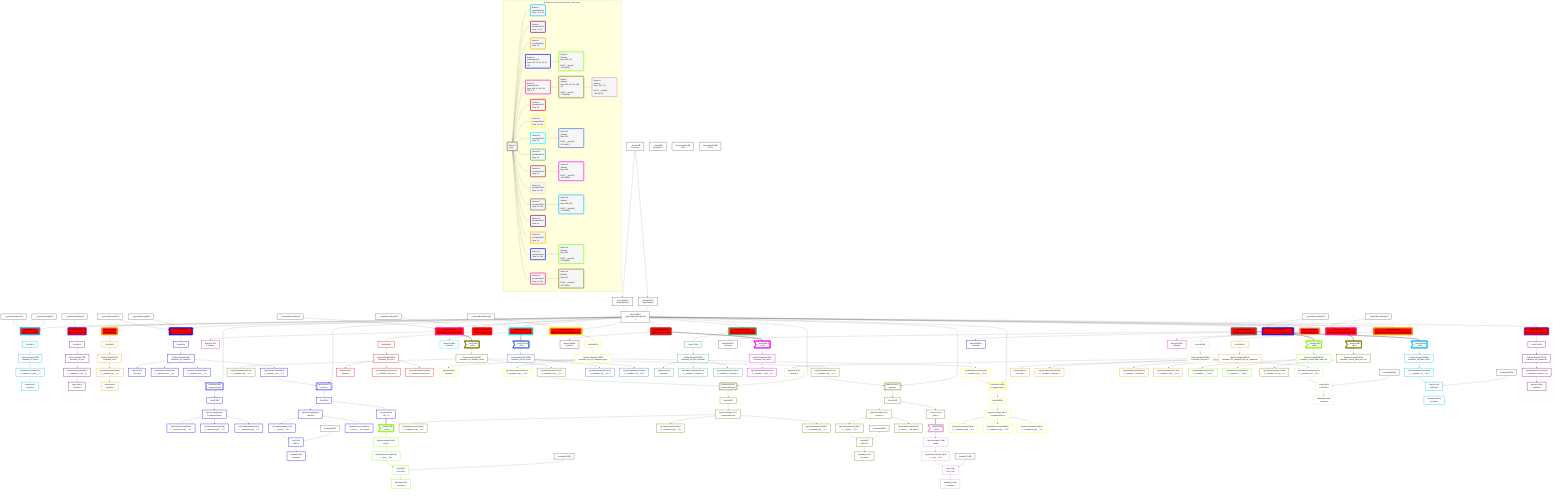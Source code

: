 graph TD
    classDef path fill:#eee,stroke:#000,color:#000
    classDef plan fill:#fff,stroke-width:3px,color:#000
    classDef itemplan fill:#fff,stroke-width:6px,color:#000
    classDef sideeffectplan fill:#f00,stroke-width:6px,color:#000
    classDef bucket fill:#f6f6f6,color:#000,stroke-width:6px,text-align:left


    %% define steps
    __Value3["__Value[3∈0]<br />ᐸcontextᐳ"]:::plan
    __Value5["__Value[5∈0]<br />ᐸrootValueᐳ"]:::plan
    __InputStaticLeaf9["__InputStaticLeaf[9∈0]"]:::plan
    __InputStaticLeaf10["__InputStaticLeaf[10∈0]"]:::plan
    Access12["Access[12∈0]<br />ᐸ3.pgSettingsᐳ"]:::plan
    Access13["Access[13∈0]<br />ᐸ3.withPgClientᐳ"]:::plan
    Object14["Object[14∈0]<br />ᐸ{pgSettings,withPgClient}ᐳ"]:::plan
    PgSelect11[["PgSelect[11∈1]<br />ᐸmutation_in_inoutᐳ"]]:::sideeffectplan
    First15["First[15∈1]"]:::plan
    PgSelectSingle16["PgSelectSingle[16∈1]<br />ᐸmutation_in_inoutᐳ"]:::plan
    PgClassExpression17["PgClassExpression[17∈1]<br />ᐸ__mutation_in_inout__.vᐳ"]:::plan
    Object18["Object[18∈1]<br />ᐸ{result}ᐳ"]:::plan
    __InputStaticLeaf21["__InputStaticLeaf[21∈0]"]:::plan
    PgSelect22[["PgSelect[22∈2]<br />ᐸmutation_in_outᐳ"]]:::sideeffectplan
    First26["First[26∈2]"]:::plan
    PgSelectSingle27["PgSelectSingle[27∈2]<br />ᐸmutation_in_outᐳ"]:::plan
    PgClassExpression28["PgClassExpression[28∈2]<br />ᐸ__mutation_in_out__.vᐳ"]:::plan
    Object29["Object[29∈2]<br />ᐸ{result}ᐳ"]:::plan
    PgSelect32[["PgSelect[32∈3]<br />ᐸmutation_outᐳ"]]:::sideeffectplan
    First36["First[36∈3]"]:::plan
    PgSelectSingle37["PgSelectSingle[37∈3]<br />ᐸmutation_outᐳ"]:::plan
    PgClassExpression38["PgClassExpression[38∈3]<br />ᐸ__mutation_out__.vᐳ"]:::plan
    Object39["Object[39∈3]<br />ᐸ{result}ᐳ"]:::plan
    __InputStaticLeaf42["__InputStaticLeaf[42∈0]"]:::plan
    __InputStaticLeaf43["__InputStaticLeaf[43∈0]"]:::plan
    PgSelect44[["PgSelect[44∈4]<br />ᐸmutation_out_complexᐳ"]]:::sideeffectplan
    First48["First[48∈4]"]:::plan
    PgSelectSingle49["PgSelectSingle[49∈4]<br />ᐸmutation_out_complexᐳ"]:::plan
    Object50["Object[50∈4]<br />ᐸ{result}ᐳ"]:::plan
    PgClassExpression51["PgClassExpression[51∈4]<br />ᐸ__mutation...plex__.”x”ᐳ"]:::plan
    PgClassExpression52["PgClassExpression[52∈4]<br />ᐸ__mutation...plex__.”y”ᐳ"]:::plan
    PgSelect53[["PgSelect[53∈4]<br />ᐸcompoundTypeᐳ"]]:::plan
    First57["First[57∈4]"]:::plan
    PgSelectSingle58["PgSelectSingle[58∈4]<br />ᐸcompoundTypeᐳ"]:::plan
    PgClassExpression59["PgClassExpression[59∈4]<br />ᐸ__compound_type__.”a”ᐳ"]:::plan
    PgClassExpression60["PgClassExpression[60∈4]<br />ᐸ__compound_type__.”b”ᐳ"]:::plan
    PgClassExpression61["PgClassExpression[61∈4]<br />ᐸ__compound_type__.”c”ᐳ"]:::plan
    PgClassExpression62["PgClassExpression[62∈4]<br />ᐸ__mutation...plex__.”z”ᐳ"]:::plan
    PgSelect63[["PgSelect[63∈4]<br />ᐸpersonᐳ"]]:::plan
    First67["First[67∈4]"]:::plan
    PgSelectSingle68["PgSelectSingle[68∈4]<br />ᐸpersonᐳ"]:::plan
    Constant69["Constant[69∈0]"]:::plan
    PgClassExpression70["PgClassExpression[70∈4]<br />ᐸ__person__.”id”ᐳ"]:::plan
    List71["List[71∈4]<br />ᐸ69,70ᐳ"]:::plan
    Lambda72["Lambda[72∈4]<br />ᐸencodeᐳ"]:::plan
    PgClassExpression74["PgClassExpression[74∈4]<br />ᐸ__person__...full_name”ᐳ"]:::plan
    Connection100["Connection[100∈0]<br />ᐸ96ᐳ"]:::plan
    Access315["Access[315∈4]<br />ᐸ67.1ᐳ"]:::plan
    __Item102>"__Item[102∈5]<br />ᐸ315ᐳ"]:::itemplan
    PgSelectSingle103["PgSelectSingle[103∈5]<br />ᐸpostᐳ"]:::plan
    Constant104["Constant[104∈0]"]:::plan
    PgClassExpression105["PgClassExpression[105∈5]<br />ᐸ__post__.”id”ᐳ"]:::plan
    List106["List[106∈5]<br />ᐸ104,105ᐳ"]:::plan
    Lambda107["Lambda[107∈5]<br />ᐸencodeᐳ"]:::plan
    __InputStaticLeaf111["__InputStaticLeaf[111∈0]"]:::plan
    __InputStaticLeaf112["__InputStaticLeaf[112∈0]"]:::plan
    PgSelect113[["PgSelect[113∈6]<br />ᐸmutation_out_complex_setofᐳ"]]:::sideeffectplan
    Object117["Object[117∈6]<br />ᐸ{result}ᐳ"]:::plan
    __Item118>"__Item[118∈7]<br />ᐸ113ᐳ"]:::itemplan
    PgSelectSingle119["PgSelectSingle[119∈7]<br />ᐸmutation_out_complex_setofᐳ"]:::plan
    PgClassExpression120["PgClassExpression[120∈7]<br />ᐸ__mutation...etof__.”x”ᐳ"]:::plan
    PgClassExpression121["PgClassExpression[121∈7]<br />ᐸ__mutation...etof__.”y”ᐳ"]:::plan
    PgSelect122[["PgSelect[122∈7]<br />ᐸcompoundTypeᐳ"]]:::plan
    First126["First[126∈7]"]:::plan
    PgSelectSingle127["PgSelectSingle[127∈7]<br />ᐸcompoundTypeᐳ"]:::plan
    PgClassExpression128["PgClassExpression[128∈7]<br />ᐸ__compound_type__.”a”ᐳ"]:::plan
    PgClassExpression129["PgClassExpression[129∈7]<br />ᐸ__compound_type__.”b”ᐳ"]:::plan
    PgClassExpression130["PgClassExpression[130∈7]<br />ᐸ__compound_type__.”c”ᐳ"]:::plan
    PgClassExpression131["PgClassExpression[131∈7]<br />ᐸ__mutation...etof__.”z”ᐳ"]:::plan
    PgSelect132[["PgSelect[132∈7]<br />ᐸpersonᐳ"]]:::plan
    First136["First[136∈7]"]:::plan
    PgSelectSingle137["PgSelectSingle[137∈7]<br />ᐸpersonᐳ"]:::plan
    Constant138["Constant[138∈0]"]:::plan
    PgClassExpression139["PgClassExpression[139∈7]<br />ᐸ__person__.”id”ᐳ"]:::plan
    List140["List[140∈7]<br />ᐸ138,139ᐳ"]:::plan
    Lambda141["Lambda[141∈7]<br />ᐸencodeᐳ"]:::plan
    PgClassExpression143["PgClassExpression[143∈7]<br />ᐸ__person__...full_name”ᐳ"]:::plan
    Connection169["Connection[169∈0]<br />ᐸ165ᐳ"]:::plan
    Access316["Access[316∈7]<br />ᐸ136.0ᐳ"]:::plan
    __Item171>"__Item[171∈8]<br />ᐸ316ᐳ"]:::itemplan
    PgSelectSingle172["PgSelectSingle[172∈8]<br />ᐸpostᐳ"]:::plan
    Constant173["Constant[173∈0]"]:::plan
    PgClassExpression174["PgClassExpression[174∈8]<br />ᐸ__post__.”id”ᐳ"]:::plan
    List175["List[175∈8]<br />ᐸ173,174ᐳ"]:::plan
    Lambda176["Lambda[176∈8]<br />ᐸencodeᐳ"]:::plan
    PgSelect180[["PgSelect[180∈9]<br />ᐸmutation_out_outᐳ"]]:::sideeffectplan
    First184["First[184∈9]"]:::plan
    PgSelectSingle185["PgSelectSingle[185∈9]<br />ᐸmutation_out_outᐳ"]:::plan
    Object186["Object[186∈9]<br />ᐸ{result}ᐳ"]:::plan
    PgClassExpression187["PgClassExpression[187∈9]<br />ᐸ__mutation...first_out”ᐳ"]:::plan
    PgClassExpression188["PgClassExpression[188∈9]<br />ᐸ__mutation...econd_out”ᐳ"]:::plan
    __InputStaticLeaf191["__InputStaticLeaf[191∈0]"]:::plan
    PgSelect192[["PgSelect[192∈10]<br />ᐸmutation_out_out_compound_typeᐳ"]]:::sideeffectplan
    First196["First[196∈10]"]:::plan
    PgSelectSingle197["PgSelectSingle[197∈10]<br />ᐸmutation_out_out_compound_typeᐳ"]:::plan
    Object198["Object[198∈10]<br />ᐸ{result}ᐳ"]:::plan
    PgClassExpression199["PgClassExpression[199∈10]<br />ᐸ__mutation...ype__.”o1”ᐳ"]:::plan
    PgClassExpression200["PgClassExpression[200∈10]<br />ᐸ__mutation...ype__.”o2”ᐳ"]:::plan
    PgSelect201[["PgSelect[201∈10]<br />ᐸcompoundTypeᐳ"]]:::plan
    First205["First[205∈10]"]:::plan
    PgSelectSingle206["PgSelectSingle[206∈10]<br />ᐸcompoundTypeᐳ"]:::plan
    PgClassExpression207["PgClassExpression[207∈10]<br />ᐸ__compound_type__.”a”ᐳ"]:::plan
    PgClassExpression208["PgClassExpression[208∈10]<br />ᐸ__compound_type__.”b”ᐳ"]:::plan
    PgClassExpression209["PgClassExpression[209∈10]<br />ᐸ__compound_type__.”c”ᐳ"]:::plan
    PgSelect212[["PgSelect[212∈11]<br />ᐸmutation_out_out_setofᐳ"]]:::sideeffectplan
    Object216["Object[216∈11]<br />ᐸ{result}ᐳ"]:::plan
    __Item217>"__Item[217∈12]<br />ᐸ212ᐳ"]:::itemplan
    PgSelectSingle218["PgSelectSingle[218∈12]<br />ᐸmutation_out_out_setofᐳ"]:::plan
    PgClassExpression219["PgClassExpression[219∈12]<br />ᐸ__mutation...tof__.”o1”ᐳ"]:::plan
    PgClassExpression220["PgClassExpression[220∈12]<br />ᐸ__mutation...tof__.”o2”ᐳ"]:::plan
    PgSelect223[["PgSelect[223∈13]<br />ᐸmutation_out_out_unnamedᐳ"]]:::sideeffectplan
    First227["First[227∈13]"]:::plan
    PgSelectSingle228["PgSelectSingle[228∈13]<br />ᐸmutation_out_out_unnamedᐳ"]:::plan
    Object229["Object[229∈13]<br />ᐸ{result}ᐳ"]:::plan
    PgClassExpression230["PgClassExpression[230∈13]<br />ᐸ__mutation....”column1”ᐳ"]:::plan
    PgClassExpression231["PgClassExpression[231∈13]<br />ᐸ__mutation....”column2”ᐳ"]:::plan
    PgSelect234[["PgSelect[234∈14]<br />ᐸmutation_out_setofᐳ"]]:::sideeffectplan
    Object238["Object[238∈14]<br />ᐸ{result}ᐳ"]:::plan
    __Item239>"__Item[239∈15]<br />ᐸ234ᐳ"]:::itemplan
    PgSelectSingle240["PgSelectSingle[240∈15]<br />ᐸmutation_out_setofᐳ"]:::plan
    PgClassExpression241["PgClassExpression[241∈15]<br />ᐸ__mutation..._setof__.vᐳ"]:::plan
    PgSelect244[["PgSelect[244∈16]<br />ᐸmutation_out_tableᐳ"]]:::sideeffectplan
    First248["First[248∈16]"]:::plan
    PgSelectSingle249["PgSelectSingle[249∈16]<br />ᐸmutation_out_tableᐳ"]:::plan
    Object250["Object[250∈16]<br />ᐸ{result}ᐳ"]:::plan
    Constant251["Constant[251∈0]"]:::plan
    PgClassExpression252["PgClassExpression[252∈16]<br />ᐸ__mutation...ble__.”id”ᐳ"]:::plan
    List253["List[253∈16]<br />ᐸ251,252ᐳ"]:::plan
    Lambda254["Lambda[254∈16]<br />ᐸencodeᐳ"]:::plan
    PgSelect258[["PgSelect[258∈17]<br />ᐸmutation_out_table_setofᐳ"]]:::sideeffectplan
    Object262["Object[262∈17]<br />ᐸ{result}ᐳ"]:::plan
    __Item263>"__Item[263∈18]<br />ᐸ258ᐳ"]:::itemplan
    PgSelectSingle264["PgSelectSingle[264∈18]<br />ᐸmutation_out_table_setofᐳ"]:::plan
    Constant265["Constant[265∈0]"]:::plan
    PgClassExpression266["PgClassExpression[266∈18]<br />ᐸ__mutation...tof__.”id”ᐳ"]:::plan
    List267["List[267∈18]<br />ᐸ265,266ᐳ"]:::plan
    Lambda268["Lambda[268∈18]<br />ᐸencodeᐳ"]:::plan
    PgSelect272[["PgSelect[272∈19]<br />ᐸmutation_out_unnamedᐳ"]]:::sideeffectplan
    First276["First[276∈19]"]:::plan
    PgSelectSingle277["PgSelectSingle[277∈19]<br />ᐸmutation_out_unnamedᐳ"]:::plan
    PgClassExpression278["PgClassExpression[278∈19]<br />ᐸ__mutation...nnamed__.vᐳ"]:::plan
    Object279["Object[279∈19]<br />ᐸ{result}ᐳ"]:::plan
    PgSelect282[["PgSelect[282∈20]<br />ᐸmutation_out_unnamed_out_out_unnamedᐳ"]]:::sideeffectplan
    First286["First[286∈20]"]:::plan
    PgSelectSingle287["PgSelectSingle[287∈20]<br />ᐸmutation_out_unnamed_out_out_unnamedᐳ"]:::plan
    Object288["Object[288∈20]<br />ᐸ{result}ᐳ"]:::plan
    PgClassExpression289["PgClassExpression[289∈20]<br />ᐸ__mutation....”column1”ᐳ"]:::plan
    PgClassExpression290["PgClassExpression[290∈20]<br />ᐸ__mutation....”column3”ᐳ"]:::plan
    PgClassExpression291["PgClassExpression[291∈20]<br />ᐸ__mutation...med__.”o2”ᐳ"]:::plan
    __InputStaticLeaf294["__InputStaticLeaf[294∈0]"]:::plan
    PgSelect295[["PgSelect[295∈21]<br />ᐸmutation_returns_table_multi_colᐳ"]]:::sideeffectplan
    Object299["Object[299∈21]<br />ᐸ{result}ᐳ"]:::plan
    __Item300>"__Item[300∈22]<br />ᐸ295ᐳ"]:::itemplan
    PgSelectSingle301["PgSelectSingle[301∈22]<br />ᐸmutation_returns_table_multi_colᐳ"]:::plan
    PgClassExpression302["PgClassExpression[302∈22]<br />ᐸ__mutation...l__.”col1”ᐳ"]:::plan
    PgClassExpression303["PgClassExpression[303∈22]<br />ᐸ__mutation...l__.”col2”ᐳ"]:::plan
    __InputStaticLeaf306["__InputStaticLeaf[306∈0]"]:::plan
    PgSelect307[["PgSelect[307∈23]<br />ᐸmutation_returns_table_one_colᐳ"]]:::sideeffectplan
    Object311["Object[311∈23]<br />ᐸ{result}ᐳ"]:::plan
    __Item312>"__Item[312∈24]<br />ᐸ307ᐳ"]:::itemplan
    PgSelectSingle313["PgSelectSingle[313∈24]<br />ᐸmutation_returns_table_one_colᐳ"]:::plan
    PgClassExpression314["PgClassExpression[314∈24]<br />ᐸ__mutation...ne_col__.vᐳ"]:::plan

    %% plan dependencies
    __Value3 --> Access12
    __Value3 --> Access13
    Access12 & Access13 --> Object14
    Object14 & __InputStaticLeaf9 & __InputStaticLeaf10 --> PgSelect11
    PgSelect11 --> First15
    First15 --> PgSelectSingle16
    PgSelectSingle16 --> PgClassExpression17
    PgClassExpression17 --> Object18
    Object14 & __InputStaticLeaf21 --> PgSelect22
    PgSelect22 --> First26
    First26 --> PgSelectSingle27
    PgSelectSingle27 --> PgClassExpression28
    PgClassExpression28 --> Object29
    Object14 --> PgSelect32
    PgSelect32 --> First36
    First36 --> PgSelectSingle37
    PgSelectSingle37 --> PgClassExpression38
    PgClassExpression38 --> Object39
    Object14 & __InputStaticLeaf42 & __InputStaticLeaf43 --> PgSelect44
    PgSelect44 --> First48
    First48 --> PgSelectSingle49
    PgSelectSingle49 --> Object50
    PgSelectSingle49 --> PgClassExpression51
    PgSelectSingle49 --> PgClassExpression52
    Object14 & PgClassExpression52 --> PgSelect53
    PgSelect53 --> First57
    First57 --> PgSelectSingle58
    PgSelectSingle58 --> PgClassExpression59
    PgSelectSingle58 --> PgClassExpression60
    PgSelectSingle58 --> PgClassExpression61
    PgSelectSingle49 --> PgClassExpression62
    Object14 & PgClassExpression62 --> PgSelect63
    PgSelect63 --> First67
    First67 --> PgSelectSingle68
    PgSelectSingle68 --> PgClassExpression70
    Constant69 & PgClassExpression70 --> List71
    List71 --> Lambda72
    PgSelectSingle68 --> PgClassExpression74
    First67 --> Access315
    Access315 ==> __Item102
    __Item102 --> PgSelectSingle103
    PgSelectSingle103 --> PgClassExpression105
    Constant104 & PgClassExpression105 --> List106
    List106 --> Lambda107
    Object14 & __InputStaticLeaf111 & __InputStaticLeaf112 --> PgSelect113
    PgSelect113 --> Object117
    PgSelect113 ==> __Item118
    __Item118 --> PgSelectSingle119
    PgSelectSingle119 --> PgClassExpression120
    PgSelectSingle119 --> PgClassExpression121
    Object14 & PgClassExpression121 --> PgSelect122
    PgSelect122 --> First126
    First126 --> PgSelectSingle127
    PgSelectSingle127 --> PgClassExpression128
    PgSelectSingle127 --> PgClassExpression129
    PgSelectSingle127 --> PgClassExpression130
    PgSelectSingle119 --> PgClassExpression131
    Object14 & PgClassExpression131 --> PgSelect132
    PgSelect132 --> First136
    First136 --> PgSelectSingle137
    PgSelectSingle137 --> PgClassExpression139
    Constant138 & PgClassExpression139 --> List140
    List140 --> Lambda141
    PgSelectSingle137 --> PgClassExpression143
    First136 --> Access316
    Access316 ==> __Item171
    __Item171 --> PgSelectSingle172
    PgSelectSingle172 --> PgClassExpression174
    Constant173 & PgClassExpression174 --> List175
    List175 --> Lambda176
    Object14 --> PgSelect180
    PgSelect180 --> First184
    First184 --> PgSelectSingle185
    PgSelectSingle185 --> Object186
    PgSelectSingle185 --> PgClassExpression187
    PgSelectSingle185 --> PgClassExpression188
    Object14 & __InputStaticLeaf191 --> PgSelect192
    PgSelect192 --> First196
    First196 --> PgSelectSingle197
    PgSelectSingle197 --> Object198
    PgSelectSingle197 --> PgClassExpression199
    PgSelectSingle197 --> PgClassExpression200
    Object14 & PgClassExpression200 --> PgSelect201
    PgSelect201 --> First205
    First205 --> PgSelectSingle206
    PgSelectSingle206 --> PgClassExpression207
    PgSelectSingle206 --> PgClassExpression208
    PgSelectSingle206 --> PgClassExpression209
    Object14 --> PgSelect212
    PgSelect212 --> Object216
    PgSelect212 ==> __Item217
    __Item217 --> PgSelectSingle218
    PgSelectSingle218 --> PgClassExpression219
    PgSelectSingle218 --> PgClassExpression220
    Object14 --> PgSelect223
    PgSelect223 --> First227
    First227 --> PgSelectSingle228
    PgSelectSingle228 --> Object229
    PgSelectSingle228 --> PgClassExpression230
    PgSelectSingle228 --> PgClassExpression231
    Object14 --> PgSelect234
    PgSelect234 --> Object238
    PgSelect234 ==> __Item239
    __Item239 --> PgSelectSingle240
    PgSelectSingle240 --> PgClassExpression241
    Object14 --> PgSelect244
    PgSelect244 --> First248
    First248 --> PgSelectSingle249
    PgSelectSingle249 --> Object250
    PgSelectSingle249 --> PgClassExpression252
    Constant251 & PgClassExpression252 --> List253
    List253 --> Lambda254
    Object14 --> PgSelect258
    PgSelect258 --> Object262
    PgSelect258 ==> __Item263
    __Item263 --> PgSelectSingle264
    PgSelectSingle264 --> PgClassExpression266
    Constant265 & PgClassExpression266 --> List267
    List267 --> Lambda268
    Object14 --> PgSelect272
    PgSelect272 --> First276
    First276 --> PgSelectSingle277
    PgSelectSingle277 --> PgClassExpression278
    PgClassExpression278 --> Object279
    Object14 --> PgSelect282
    PgSelect282 --> First286
    First286 --> PgSelectSingle287
    PgSelectSingle287 --> Object288
    PgSelectSingle287 --> PgClassExpression289
    PgSelectSingle287 --> PgClassExpression290
    PgSelectSingle287 --> PgClassExpression291
    Object14 & __InputStaticLeaf294 --> PgSelect295
    PgSelect295 --> Object299
    PgSelect295 ==> __Item300
    __Item300 --> PgSelectSingle301
    PgSelectSingle301 --> PgClassExpression302
    PgSelectSingle301 --> PgClassExpression303
    Object14 & __InputStaticLeaf306 --> PgSelect307
    PgSelect307 --> Object311
    PgSelect307 ==> __Item312
    __Item312 --> PgSelectSingle313
    PgSelectSingle313 --> PgClassExpression314

    %% plan-to-path relationships

    subgraph "Buckets for mutations/v4/mutation-return-types"
    Bucket0("Bucket 0<br />(root)"):::bucket
    classDef bucket0 stroke:#696969
    class Bucket0,__Value3,__Value5,__InputStaticLeaf9,__InputStaticLeaf10,Access12,Access13,Object14,__InputStaticLeaf21,__InputStaticLeaf42,__InputStaticLeaf43,Constant69,Connection100,Constant104,__InputStaticLeaf111,__InputStaticLeaf112,Constant138,Connection169,Constant173,__InputStaticLeaf191,Constant251,Constant265,__InputStaticLeaf294,__InputStaticLeaf306 bucket0
    Bucket1("Bucket 1<br />(mutationField)<br />Deps: 14, 9, 10"):::bucket
    classDef bucket1 stroke:#00bfff
    class Bucket1,PgSelect11,First15,PgSelectSingle16,PgClassExpression17,Object18 bucket1
    Bucket2("Bucket 2<br />(mutationField)<br />Deps: 14, 21"):::bucket
    classDef bucket2 stroke:#7f007f
    class Bucket2,PgSelect22,First26,PgSelectSingle27,PgClassExpression28,Object29 bucket2
    Bucket3("Bucket 3<br />(mutationField)<br />Deps: 14"):::bucket
    classDef bucket3 stroke:#ffa500
    class Bucket3,PgSelect32,First36,PgSelectSingle37,PgClassExpression38,Object39 bucket3
    Bucket4("Bucket 4<br />(mutationField)<br />Deps: 100, 14, 42, 43, 69, 104"):::bucket
    classDef bucket4 stroke:#0000ff
    class Bucket4,PgSelect44,First48,PgSelectSingle49,Object50,PgClassExpression51,PgClassExpression52,PgSelect53,First57,PgSelectSingle58,PgClassExpression59,PgClassExpression60,PgClassExpression61,PgClassExpression62,PgSelect63,First67,PgSelectSingle68,PgClassExpression70,List71,Lambda72,PgClassExpression74,Access315 bucket4
    Bucket5("Bucket 5<br />(listItem)<br />Deps: 315, 104<br /><br />ROOT __Item{5}ᐸ315ᐳ[102]"):::bucket
    classDef bucket5 stroke:#7fff00
    class Bucket5,__Item102,PgSelectSingle103,PgClassExpression105,List106,Lambda107 bucket5
    Bucket6("Bucket 6<br />(mutationField)<br />Deps: 169, 14, 111, 112, 138, 173"):::bucket
    classDef bucket6 stroke:#ff1493
    class Bucket6,PgSelect113,Object117 bucket6
    Bucket7("Bucket 7<br />(listItem)<br />Deps: 169, 113, 14, 138, 173<br /><br />ROOT __Item{7}ᐸ113ᐳ[118]"):::bucket
    classDef bucket7 stroke:#808000
    class Bucket7,__Item118,PgSelectSingle119,PgClassExpression120,PgClassExpression121,PgSelect122,First126,PgSelectSingle127,PgClassExpression128,PgClassExpression129,PgClassExpression130,PgClassExpression131,PgSelect132,First136,PgSelectSingle137,PgClassExpression139,List140,Lambda141,PgClassExpression143,Access316 bucket7
    Bucket8("Bucket 8<br />(listItem)<br />Deps: 316, 173<br /><br />ROOT __Item{8}ᐸ316ᐳ[171]"):::bucket
    classDef bucket8 stroke:#dda0dd
    class Bucket8,__Item171,PgSelectSingle172,PgClassExpression174,List175,Lambda176 bucket8
    Bucket9("Bucket 9<br />(mutationField)<br />Deps: 14"):::bucket
    classDef bucket9 stroke:#ff0000
    class Bucket9,PgSelect180,First184,PgSelectSingle185,Object186,PgClassExpression187,PgClassExpression188 bucket9
    Bucket10("Bucket 10<br />(mutationField)<br />Deps: 14, 191"):::bucket
    classDef bucket10 stroke:#ffff00
    class Bucket10,PgSelect192,First196,PgSelectSingle197,Object198,PgClassExpression199,PgClassExpression200,PgSelect201,First205,PgSelectSingle206,PgClassExpression207,PgClassExpression208,PgClassExpression209 bucket10
    Bucket11("Bucket 11<br />(mutationField)<br />Deps: 14"):::bucket
    classDef bucket11 stroke:#00ffff
    class Bucket11,PgSelect212,Object216 bucket11
    Bucket12("Bucket 12<br />(listItem)<br />Deps: 212<br /><br />ROOT __Item{12}ᐸ212ᐳ[217]"):::bucket
    classDef bucket12 stroke:#4169e1
    class Bucket12,__Item217,PgSelectSingle218,PgClassExpression219,PgClassExpression220 bucket12
    Bucket13("Bucket 13<br />(mutationField)<br />Deps: 14"):::bucket
    classDef bucket13 stroke:#3cb371
    class Bucket13,PgSelect223,First227,PgSelectSingle228,Object229,PgClassExpression230,PgClassExpression231 bucket13
    Bucket14("Bucket 14<br />(mutationField)<br />Deps: 14"):::bucket
    classDef bucket14 stroke:#a52a2a
    class Bucket14,PgSelect234,Object238 bucket14
    Bucket15("Bucket 15<br />(listItem)<br />Deps: 234<br /><br />ROOT __Item{15}ᐸ234ᐳ[239]"):::bucket
    classDef bucket15 stroke:#ff00ff
    class Bucket15,__Item239,PgSelectSingle240,PgClassExpression241 bucket15
    Bucket16("Bucket 16<br />(mutationField)<br />Deps: 14, 251"):::bucket
    classDef bucket16 stroke:#f5deb3
    class Bucket16,PgSelect244,First248,PgSelectSingle249,Object250,PgClassExpression252,List253,Lambda254 bucket16
    Bucket17("Bucket 17<br />(mutationField)<br />Deps: 14, 265"):::bucket
    classDef bucket17 stroke:#696969
    class Bucket17,PgSelect258,Object262 bucket17
    Bucket18("Bucket 18<br />(listItem)<br />Deps: 258, 265<br /><br />ROOT __Item{18}ᐸ258ᐳ[263]"):::bucket
    classDef bucket18 stroke:#00bfff
    class Bucket18,__Item263,PgSelectSingle264,PgClassExpression266,List267,Lambda268 bucket18
    Bucket19("Bucket 19<br />(mutationField)<br />Deps: 14"):::bucket
    classDef bucket19 stroke:#7f007f
    class Bucket19,PgSelect272,First276,PgSelectSingle277,PgClassExpression278,Object279 bucket19
    Bucket20("Bucket 20<br />(mutationField)<br />Deps: 14"):::bucket
    classDef bucket20 stroke:#ffa500
    class Bucket20,PgSelect282,First286,PgSelectSingle287,Object288,PgClassExpression289,PgClassExpression290,PgClassExpression291 bucket20
    Bucket21("Bucket 21<br />(mutationField)<br />Deps: 14, 294"):::bucket
    classDef bucket21 stroke:#0000ff
    class Bucket21,PgSelect295,Object299 bucket21
    Bucket22("Bucket 22<br />(listItem)<br />Deps: 295<br /><br />ROOT __Item{22}ᐸ295ᐳ[300]"):::bucket
    classDef bucket22 stroke:#7fff00
    class Bucket22,__Item300,PgSelectSingle301,PgClassExpression302,PgClassExpression303 bucket22
    Bucket23("Bucket 23<br />(mutationField)<br />Deps: 14, 306"):::bucket
    classDef bucket23 stroke:#ff1493
    class Bucket23,PgSelect307,Object311 bucket23
    Bucket24("Bucket 24<br />(listItem)<br />Deps: 307<br /><br />ROOT __Item{24}ᐸ307ᐳ[312]"):::bucket
    classDef bucket24 stroke:#808000
    class Bucket24,__Item312,PgSelectSingle313,PgClassExpression314 bucket24
    Bucket0 --> Bucket1 & Bucket2 & Bucket3 & Bucket4 & Bucket6 & Bucket9 & Bucket10 & Bucket11 & Bucket13 & Bucket14 & Bucket16 & Bucket17 & Bucket19 & Bucket20 & Bucket21 & Bucket23
    Bucket4 --> Bucket5
    Bucket6 --> Bucket7
    Bucket7 --> Bucket8
    Bucket11 --> Bucket12
    Bucket14 --> Bucket15
    Bucket17 --> Bucket18
    Bucket21 --> Bucket22
    Bucket23 --> Bucket24
    end
